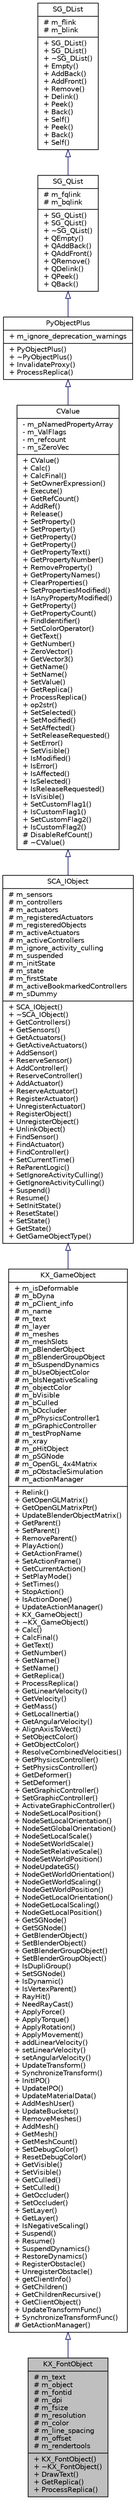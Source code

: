 digraph G
{
  edge [fontname="Helvetica",fontsize="10",labelfontname="Helvetica",labelfontsize="10"];
  node [fontname="Helvetica",fontsize="10",shape=record];
  Node1 [label="{KX_FontObject\n|# m_text\l# m_object\l# m_fontid\l# m_dpi\l# m_fsize\l# m_resolution\l# m_color\l# m_line_spacing\l# m_offset\l# m_rendertools\l|+ KX_FontObject()\l+ ~KX_FontObject()\l+ DrawText()\l+ GetReplica()\l+ ProcessReplica()\l}",height=0.2,width=0.4,color="black", fillcolor="grey75", style="filled" fontcolor="black"];
  Node2 -> Node1 [dir=back,color="midnightblue",fontsize="10",style="solid",arrowtail="empty",fontname="Helvetica"];
  Node2 [label="{KX_GameObject\n|+ m_isDeformable\l# m_bDyna\l# m_pClient_info\l# m_name\l# m_text\l# m_layer\l# m_meshes\l# m_meshSlots\l# m_pBlenderObject\l# m_pBlenderGroupObject\l# m_bSuspendDynamics\l# m_bUseObjectColor\l# m_bIsNegativeScaling\l# m_objectColor\l# m_bVisible\l# m_bCulled\l# m_bOccluder\l# m_pPhysicsController1\l# m_pGraphicController\l# m_testPropName\l# m_xray\l# m_pHitObject\l# m_pSGNode\l# m_OpenGL_4x4Matrix\l# m_pObstacleSimulation\l# m_actionManager\l|+ Relink()\l+ GetOpenGLMatrix()\l+ GetOpenGLMatrixPtr()\l+ UpdateBlenderObjectMatrix()\l+ GetParent()\l+ SetParent()\l+ RemoveParent()\l+ PlayAction()\l+ GetActionFrame()\l+ SetActionFrame()\l+ GetCurrentAction()\l+ SetPlayMode()\l+ SetTimes()\l+ StopAction()\l+ IsActionDone()\l+ UpdateActionManager()\l+ KX_GameObject()\l+ ~KX_GameObject()\l+ Calc()\l+ CalcFinal()\l+ GetText()\l+ GetNumber()\l+ GetName()\l+ SetName()\l+ GetReplica()\l+ ProcessReplica()\l+ GetLinearVelocity()\l+ GetVelocity()\l+ GetMass()\l+ GetLocalInertia()\l+ GetAngularVelocity()\l+ AlignAxisToVect()\l+ SetObjectColor()\l+ GetObjectColor()\l+ ResolveCombinedVelocities()\l+ GetPhysicsController()\l+ SetPhysicsController()\l+ GetDeformer()\l+ SetDeformer()\l+ GetGraphicController()\l+ SetGraphicController()\l+ ActivateGraphicController()\l+ NodeSetLocalPosition()\l+ NodeSetLocalOrientation()\l+ NodeSetGlobalOrientation()\l+ NodeSetLocalScale()\l+ NodeSetWorldScale()\l+ NodeSetRelativeScale()\l+ NodeSetWorldPosition()\l+ NodeUpdateGS()\l+ NodeGetWorldOrientation()\l+ NodeGetWorldScaling()\l+ NodeGetWorldPosition()\l+ NodeGetLocalOrientation()\l+ NodeGetLocalScaling()\l+ NodeGetLocalPosition()\l+ GetSGNode()\l+ GetSGNode()\l+ GetBlenderObject()\l+ SetBlenderObject()\l+ GetBlenderGroupObject()\l+ SetBlenderGroupObject()\l+ IsDupliGroup()\l+ SetSGNode()\l+ IsDynamic()\l+ IsVertexParent()\l+ RayHit()\l+ NeedRayCast()\l+ ApplyForce()\l+ ApplyTorque()\l+ ApplyRotation()\l+ ApplyMovement()\l+ addLinearVelocity()\l+ setLinearVelocity()\l+ setAngularVelocity()\l+ UpdateTransform()\l+ SynchronizeTransform()\l+ InitIPO()\l+ UpdateIPO()\l+ UpdateMaterialData()\l+ AddMeshUser()\l+ UpdateBuckets()\l+ RemoveMeshes()\l+ AddMesh()\l+ GetMesh()\l+ GetMeshCount()\l+ SetDebugColor()\l+ ResetDebugColor()\l+ GetVisible()\l+ SetVisible()\l+ GetCulled()\l+ SetCulled()\l+ GetOccluder()\l+ SetOccluder()\l+ SetLayer()\l+ GetLayer()\l+ IsNegativeScaling()\l+ Suspend()\l+ Resume()\l+ SuspendDynamics()\l+ RestoreDynamics()\l+ RegisterObstacle()\l+ UnregisterObstacle()\l+ getClientInfo()\l+ GetChildren()\l+ GetChildrenRecursive()\l+ GetClientObject()\l+ UpdateTransformFunc()\l+ SynchronizeTransformFunc()\l# GetActionManager()\l}",height=0.2,width=0.4,color="black", fillcolor="white", style="filled",URL="$d1/d73/classKX__GameObject.html"];
  Node3 -> Node2 [dir=back,color="midnightblue",fontsize="10",style="solid",arrowtail="empty",fontname="Helvetica"];
  Node3 [label="{SCA_IObject\n|# m_sensors\l# m_controllers\l# m_actuators\l# m_registeredActuators\l# m_registeredObjects\l# m_activeActuators\l# m_activeControllers\l# m_ignore_activity_culling\l# m_suspended\l# m_initState\l# m_state\l# m_firstState\l# m_activeBookmarkedControllers\l# m_sDummy\l|+ SCA_IObject()\l+ ~SCA_IObject()\l+ GetControllers()\l+ GetSensors()\l+ GetActuators()\l+ GetActiveActuators()\l+ AddSensor()\l+ ReserveSensor()\l+ AddController()\l+ ReserveController()\l+ AddActuator()\l+ ReserveActuator()\l+ RegisterActuator()\l+ UnregisterActuator()\l+ RegisterObject()\l+ UnregisterObject()\l+ UnlinkObject()\l+ FindSensor()\l+ FindActuator()\l+ FindController()\l+ SetCurrentTime()\l+ ReParentLogic()\l+ SetIgnoreActivityCulling()\l+ GetIgnoreActivityCulling()\l+ Suspend()\l+ Resume()\l+ SetInitState()\l+ ResetState()\l+ SetState()\l+ GetState()\l+ GetGameObjectType()\l}",height=0.2,width=0.4,color="black", fillcolor="white", style="filled",URL="$da/d68/classSCA__IObject.html"];
  Node4 -> Node3 [dir=back,color="midnightblue",fontsize="10",style="solid",arrowtail="empty",fontname="Helvetica"];
  Node4 [label="{CValue\n|- m_pNamedPropertyArray\l- m_ValFlags\l- m_refcount\l- m_sZeroVec\l|+ CValue()\l+ Calc()\l+ CalcFinal()\l+ SetOwnerExpression()\l+ Execute()\l+ GetRefCount()\l+ AddRef()\l+ Release()\l+ SetProperty()\l+ SetProperty()\l+ GetProperty()\l+ GetProperty()\l+ GetPropertyText()\l+ GetPropertyNumber()\l+ RemoveProperty()\l+ GetPropertyNames()\l+ ClearProperties()\l+ SetPropertiesModified()\l+ IsAnyPropertyModified()\l+ GetProperty()\l+ GetPropertyCount()\l+ FindIdentifier()\l+ SetColorOperator()\l+ GetText()\l+ GetNumber()\l+ ZeroVector()\l+ GetVector3()\l+ GetName()\l+ SetName()\l+ SetValue()\l+ GetReplica()\l+ ProcessReplica()\l+ op2str()\l+ SetSelected()\l+ SetModified()\l+ SetAffected()\l+ SetReleaseRequested()\l+ SetError()\l+ SetVisible()\l+ IsModified()\l+ IsError()\l+ IsAffected()\l+ IsSelected()\l+ IsReleaseRequested()\l+ IsVisible()\l+ SetCustomFlag1()\l+ IsCustomFlag1()\l+ SetCustomFlag2()\l+ IsCustomFlag2()\l# DisableRefCount()\l# ~CValue()\l}",height=0.2,width=0.4,color="black", fillcolor="white", style="filled",URL="$d7/d9c/classCValue.html"];
  Node5 -> Node4 [dir=back,color="midnightblue",fontsize="10",style="solid",arrowtail="empty",fontname="Helvetica"];
  Node5 [label="{PyObjectPlus\n|+ m_ignore_deprecation_warnings\l|+ PyObjectPlus()\l+ ~PyObjectPlus()\l+ InvalidateProxy()\l+ ProcessReplica()\l}",height=0.2,width=0.4,color="black", fillcolor="white", style="filled",URL="$d0/dbc/classPyObjectPlus.html"];
  Node6 -> Node5 [dir=back,color="midnightblue",fontsize="10",style="solid",arrowtail="empty",fontname="Helvetica"];
  Node6 [label="{SG_QList\n|# m_fqlink\l# m_bqlink\l|+ SG_QList()\l+ SG_QList()\l+ ~SG_QList()\l+ QEmpty()\l+ QAddBack()\l+ QAddFront()\l+ QRemove()\l+ QDelink()\l+ QPeek()\l+ QBack()\l}",height=0.2,width=0.4,color="black", fillcolor="white", style="filled",URL="$d6/d05/classSG__QList.html"];
  Node7 -> Node6 [dir=back,color="midnightblue",fontsize="10",style="solid",arrowtail="empty",fontname="Helvetica"];
  Node7 [label="{SG_DList\n|# m_flink\l# m_blink\l|+ SG_DList()\l+ SG_DList()\l+ ~SG_DList()\l+ Empty()\l+ AddBack()\l+ AddFront()\l+ Remove()\l+ Delink()\l+ Peek()\l+ Back()\l+ Self()\l+ Peek()\l+ Back()\l+ Self()\l}",height=0.2,width=0.4,color="black", fillcolor="white", style="filled",URL="$db/d57/classSG__DList.html"];
}
